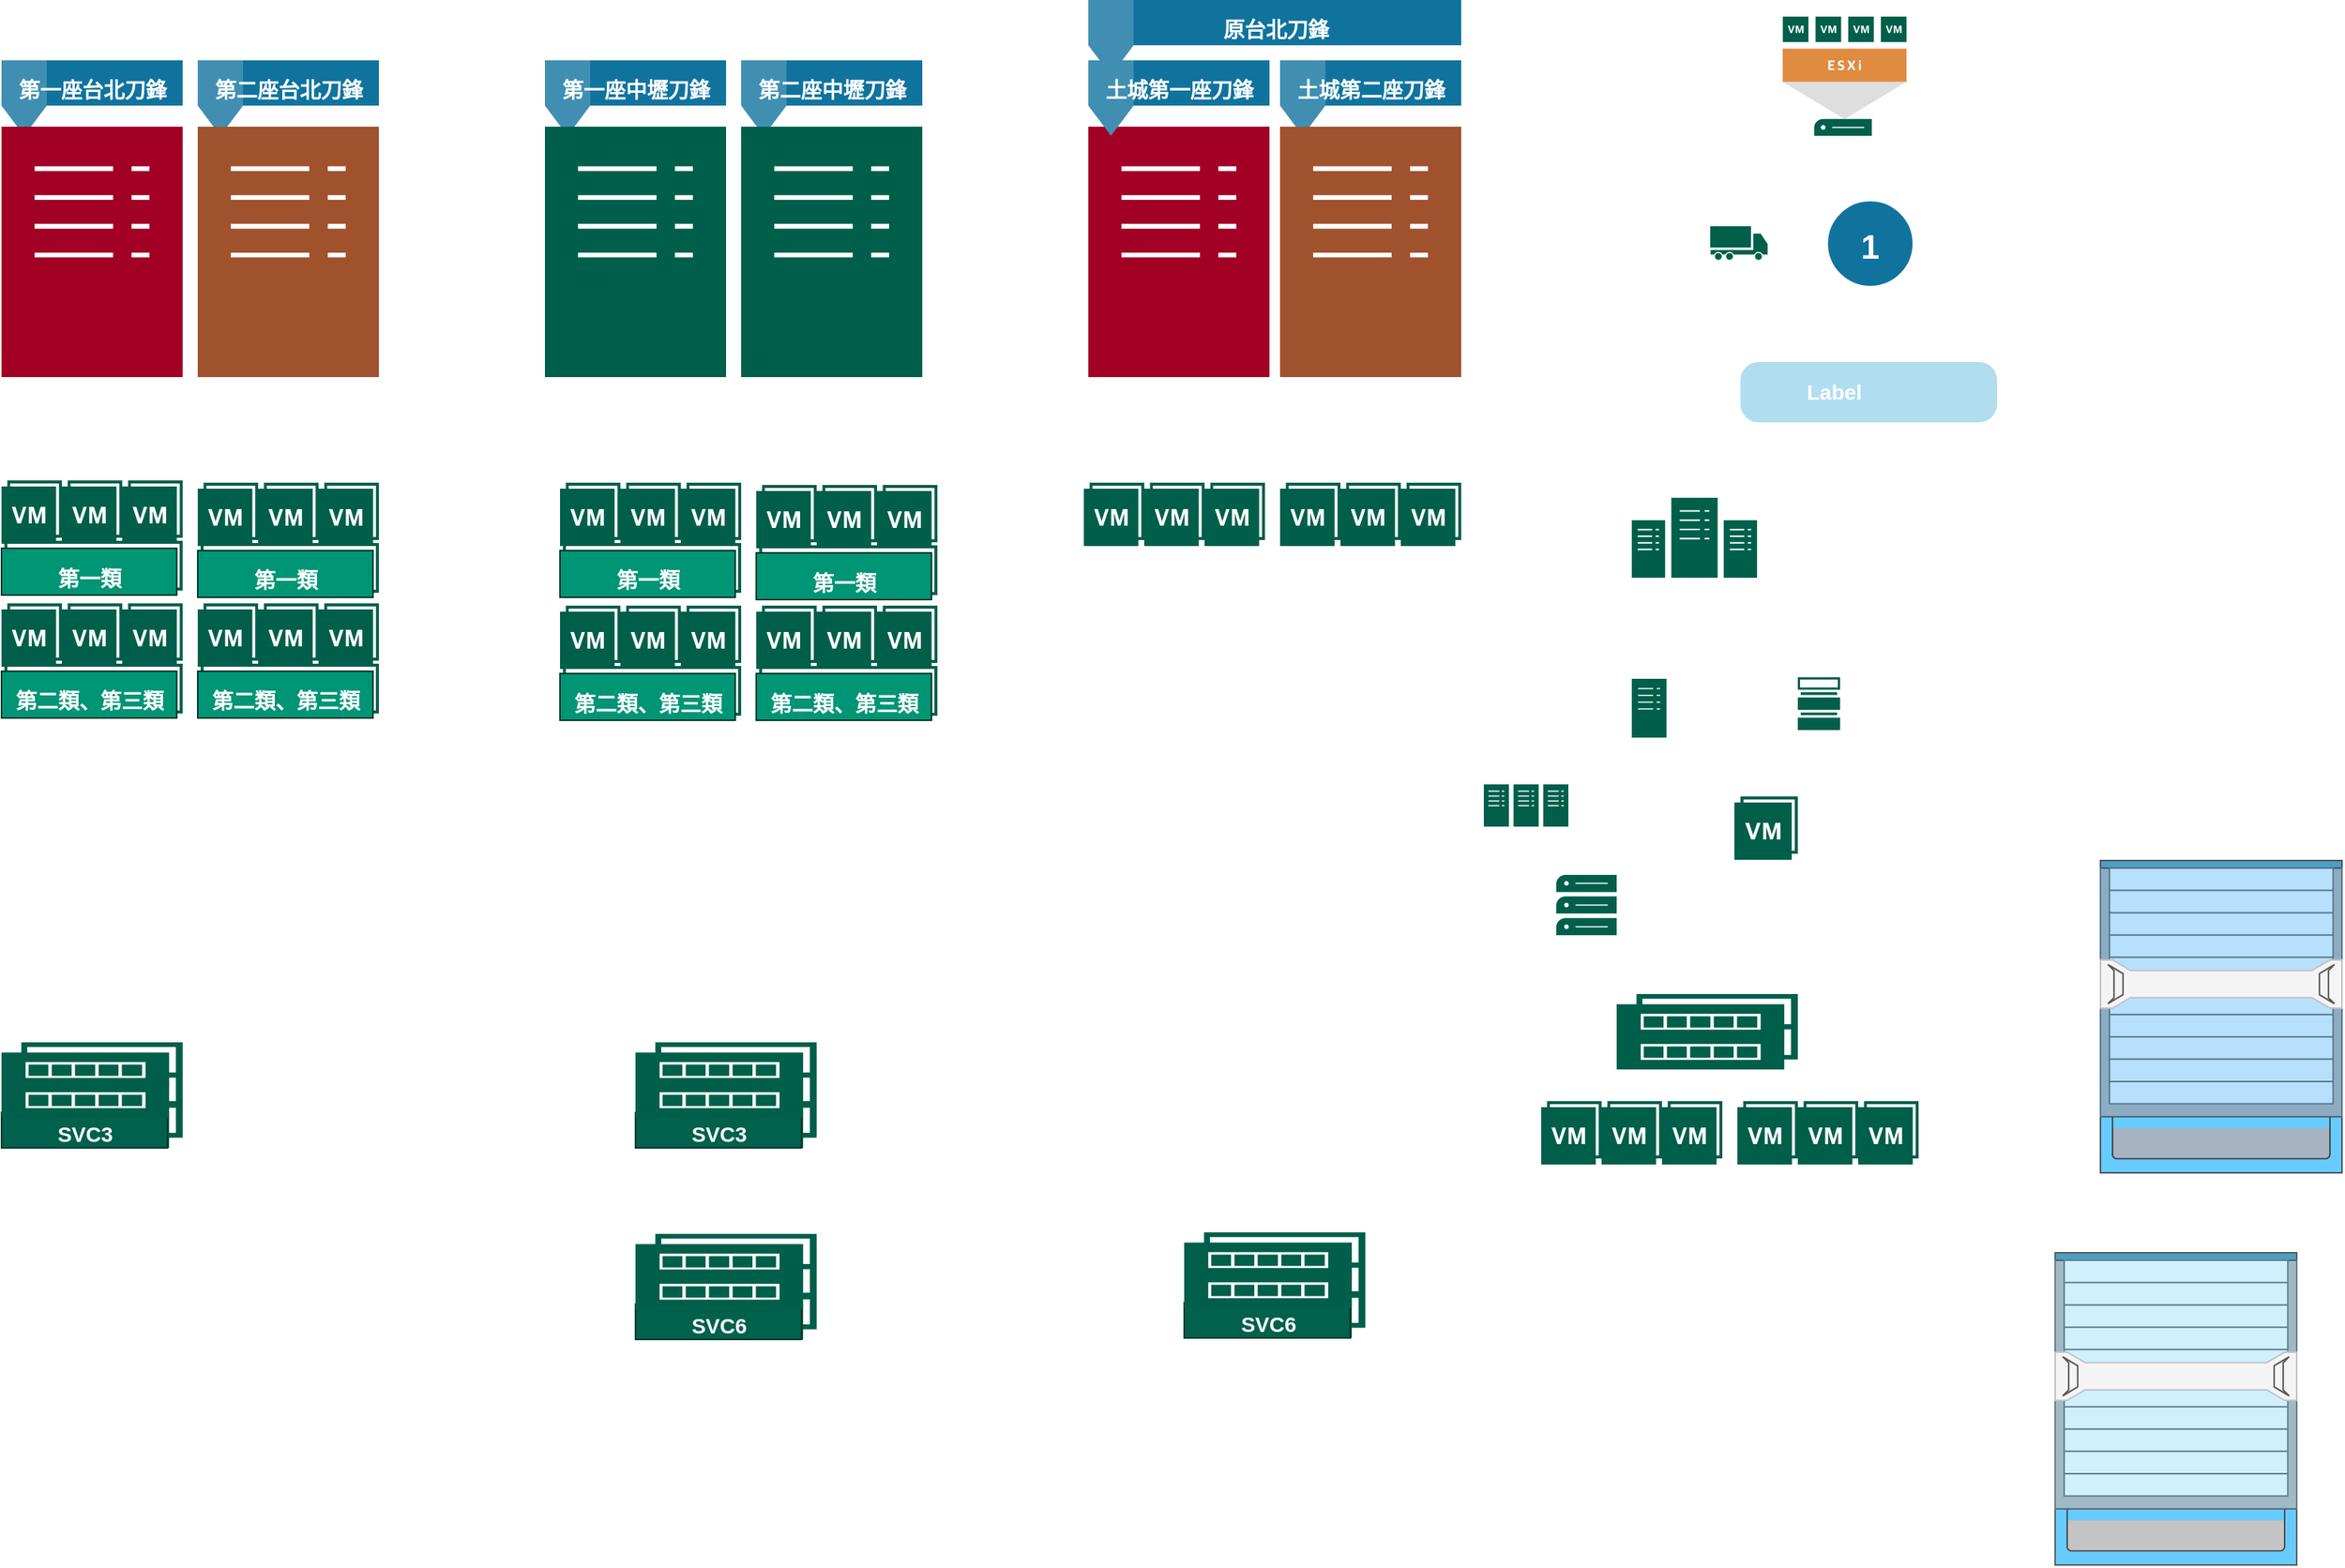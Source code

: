 <mxfile version="20.8.3" type="github">
  <diagram name="Page-1" id="197159a0-c6a4-9194-75a8-e4174976684c">
    <mxGraphModel dx="1434" dy="796" grid="1" gridSize="10" guides="1" tooltips="1" connect="1" arrows="1" fold="1" page="1" pageScale="1.5" pageWidth="1169" pageHeight="826" background="none" math="0" shadow="0">
      <root>
        <mxCell id="0" style=";html=1;" />
        <mxCell id="1" style=";html=1;" parent="0" />
        <mxCell id="K1tRB7-W2vUKsGSA8-Zj-3" value="" style="shape=mxgraph.rack.cisco.cisco_nexus_7000_9-slot_switch_chassis;html=1;labelPosition=right;align=left;spacingLeft=15;dashed=0;shadow=0;fillColor=#ffffff;" parent="1" vertex="1">
          <mxGeometry x="1520" y="850" width="161" height="208" as="geometry" />
        </mxCell>
        <mxCell id="K1tRB7-W2vUKsGSA8-Zj-4" value="" style="shape=mxgraph.rack.cisco.cisco_nexus_7000_9-slot_switch_chassis;html=1;labelPosition=right;align=left;spacingLeft=15;dashed=0;shadow=0;fillColor=#dae8fc;strokeColor=#6c8ebf;" parent="1" vertex="1">
          <mxGeometry x="1550" y="590" width="161" height="208" as="geometry" />
        </mxCell>
        <mxCell id="K1tRB7-W2vUKsGSA8-Zj-12" value="" style="sketch=0;pointerEvents=1;shadow=0;dashed=0;html=1;strokeColor=none;fillColor=#005F4B;labelPosition=center;verticalLabelPosition=bottom;verticalAlign=top;align=center;outlineConnect=0;shape=mxgraph.veeam2.datacenter;" parent="1" vertex="1">
          <mxGeometry x="1240" y="350" width="83" height="53" as="geometry" />
        </mxCell>
        <mxCell id="K1tRB7-W2vUKsGSA8-Zj-13" value="" style="sketch=0;pointerEvents=1;shadow=0;dashed=0;html=1;strokeColor=none;fillColor=#005F4B;labelPosition=center;verticalLabelPosition=bottom;verticalAlign=top;align=center;outlineConnect=0;shape=mxgraph.veeam2.datastore_66_full;" parent="1" vertex="1">
          <mxGeometry x="1350" y="469" width="28.0" height="35" as="geometry" />
        </mxCell>
        <mxCell id="K1tRB7-W2vUKsGSA8-Zj-15" value="第一座台北刀鋒" style="html=1;shape=mxgraph.infographic.flag;dx=30;dy=20;fillColor=#10739E;strokeColor=none;align=center;verticalAlign=top;fontColor=#ffffff;fontSize=14;fontStyle=1;shadow=0;spacingTop=5;" parent="1" vertex="1">
          <mxGeometry x="160" y="60" width="120" height="50" as="geometry" />
        </mxCell>
        <mxCell id="K1tRB7-W2vUKsGSA8-Zj-16" value="Label" style="shape=rect;rounded=1;whiteSpace=wrap;html=1;shadow=0;strokeColor=none;fillColor=#B1DDF0;arcSize=30;fontSize=14;spacingLeft=42;fontStyle=1;fontColor=#FFFFFF;align=left;" parent="1" vertex="1">
          <mxGeometry x="1312" y="260" width="170" height="40" as="geometry" />
        </mxCell>
        <mxCell id="K1tRB7-W2vUKsGSA8-Zj-17" value="1" style="shape=ellipse;perimeter=ellipsePerimeter;fontSize=22;fontStyle=1;shadow=0;strokeColor=#ffffff;fillColor=#10739E;strokeWidth=4;fontColor=#ffffff;align=center;" parent="1" vertex="1">
          <mxGeometry x="1368" y="151.5" width="60" height="60" as="geometry" />
        </mxCell>
        <mxCell id="K1tRB7-W2vUKsGSA8-Zj-18" value="" style="sketch=0;pointerEvents=1;shadow=0;dashed=0;html=1;strokeColor=none;fillColor=#005F4B;labelPosition=center;verticalLabelPosition=bottom;verticalAlign=top;align=center;outlineConnect=0;shape=mxgraph.veeam2.transport;" parent="1" vertex="1">
          <mxGeometry x="1292" y="170" width="38" height="23" as="geometry" />
        </mxCell>
        <mxCell id="yUQ04PIXcJd15L_iZT2i-1" value="" style="sketch=0;pointerEvents=1;shadow=0;dashed=0;html=1;strokeColor=#6F0000;fillColor=#a20025;labelPosition=center;verticalLabelPosition=bottom;verticalAlign=top;align=center;outlineConnect=0;shape=mxgraph.veeam2.server;fontColor=#ffffff;" parent="1" vertex="1">
          <mxGeometry x="160" y="104" width="120" height="166" as="geometry" />
        </mxCell>
        <mxCell id="yUQ04PIXcJd15L_iZT2i-2" value="" style="sketch=0;pointerEvents=1;shadow=0;dashed=0;html=1;strokeColor=none;fillColor=#005F4B;labelPosition=center;verticalLabelPosition=bottom;verticalAlign=top;align=center;outlineConnect=0;shape=mxgraph.veeam2.esxi_host;" parent="1" vertex="1">
          <mxGeometry x="1340" y="31" width="82" height="79" as="geometry" />
        </mxCell>
        <mxCell id="yUQ04PIXcJd15L_iZT2i-6" value="第一座中壢刀鋒" style="html=1;shape=mxgraph.infographic.flag;dx=30;dy=20;fillColor=#10739E;strokeColor=none;align=center;verticalAlign=top;fontColor=#ffffff;fontSize=14;fontStyle=1;shadow=0;spacingTop=5;" parent="1" vertex="1">
          <mxGeometry x="520" y="60" width="120" height="50" as="geometry" />
        </mxCell>
        <mxCell id="yUQ04PIXcJd15L_iZT2i-7" value="" style="sketch=0;pointerEvents=1;shadow=0;dashed=0;html=1;strokeColor=none;fillColor=#005F4B;labelPosition=center;verticalLabelPosition=bottom;verticalAlign=top;align=center;outlineConnect=0;shape=mxgraph.veeam2.server;" parent="1" vertex="1">
          <mxGeometry x="520" y="104" width="120" height="166" as="geometry" />
        </mxCell>
        <mxCell id="yUQ04PIXcJd15L_iZT2i-8" value="第二座台北刀鋒" style="html=1;shape=mxgraph.infographic.flag;dx=30;dy=20;fillColor=#10739E;strokeColor=none;align=center;verticalAlign=top;fontColor=#ffffff;fontSize=14;fontStyle=1;shadow=0;spacingTop=5;" parent="1" vertex="1">
          <mxGeometry x="290" y="60" width="120" height="50" as="geometry" />
        </mxCell>
        <mxCell id="yUQ04PIXcJd15L_iZT2i-9" value="" style="sketch=0;pointerEvents=1;shadow=0;dashed=0;html=1;strokeColor=#6D1F00;fillColor=#a0522d;labelPosition=center;verticalLabelPosition=bottom;verticalAlign=top;align=center;outlineConnect=0;shape=mxgraph.veeam2.server;fontColor=#ffffff;" parent="1" vertex="1">
          <mxGeometry x="290" y="104" width="120" height="166" as="geometry" />
        </mxCell>
        <mxCell id="yUQ04PIXcJd15L_iZT2i-10" value="第二座中壢刀鋒" style="html=1;shape=mxgraph.infographic.flag;dx=30;dy=20;fillColor=#10739E;strokeColor=none;align=center;verticalAlign=top;fontColor=#ffffff;fontSize=14;fontStyle=1;shadow=0;spacingTop=5;" parent="1" vertex="1">
          <mxGeometry x="650" y="60" width="120" height="50" as="geometry" />
        </mxCell>
        <mxCell id="yUQ04PIXcJd15L_iZT2i-11" value="" style="sketch=0;pointerEvents=1;shadow=0;dashed=0;html=1;strokeColor=none;fillColor=#005F4B;labelPosition=center;verticalLabelPosition=bottom;verticalAlign=top;align=center;outlineConnect=0;shape=mxgraph.veeam2.server;" parent="1" vertex="1">
          <mxGeometry x="650" y="104" width="120" height="166" as="geometry" />
        </mxCell>
        <mxCell id="yUQ04PIXcJd15L_iZT2i-13" value="" style="sketch=0;pointerEvents=1;shadow=0;dashed=0;html=1;strokeColor=#6F0000;fillColor=#a20025;labelPosition=center;verticalLabelPosition=bottom;verticalAlign=top;align=center;outlineConnect=0;shape=mxgraph.veeam2.server;fontColor=#ffffff;" parent="1" vertex="1">
          <mxGeometry x="880" y="104" width="120" height="166" as="geometry" />
        </mxCell>
        <mxCell id="yUQ04PIXcJd15L_iZT2i-14" value="土城第二座刀鋒" style="html=1;shape=mxgraph.infographic.flag;dx=30;dy=20;fillColor=#10739E;strokeColor=none;align=center;verticalAlign=top;fontColor=#ffffff;fontSize=14;fontStyle=1;shadow=0;spacingTop=5;" parent="1" vertex="1">
          <mxGeometry x="1007" y="60" width="120" height="50" as="geometry" />
        </mxCell>
        <mxCell id="yUQ04PIXcJd15L_iZT2i-15" value="" style="sketch=0;pointerEvents=1;shadow=0;dashed=0;html=1;strokeColor=#6D1F00;fillColor=#a0522d;labelPosition=center;verticalLabelPosition=bottom;verticalAlign=top;align=center;outlineConnect=0;shape=mxgraph.veeam2.server;fontColor=#ffffff;" parent="1" vertex="1">
          <mxGeometry x="1007" y="104" width="120" height="166" as="geometry" />
        </mxCell>
        <mxCell id="yUQ04PIXcJd15L_iZT2i-23" value="" style="group" parent="1" vertex="1" connectable="0">
          <mxGeometry x="1180" y="750" width="120" height="42" as="geometry" />
        </mxCell>
        <mxCell id="yUQ04PIXcJd15L_iZT2i-24" value="" style="sketch=0;pointerEvents=1;shadow=0;dashed=0;html=1;strokeColor=none;fillColor=#005F4B;labelPosition=center;verticalLabelPosition=bottom;verticalAlign=top;align=center;outlineConnect=0;shape=mxgraph.veeam2.vm_with_a_snapshot;" parent="yUQ04PIXcJd15L_iZT2i-23" vertex="1">
          <mxGeometry x="80" width="40" height="42" as="geometry" />
        </mxCell>
        <mxCell id="yUQ04PIXcJd15L_iZT2i-25" value="" style="sketch=0;pointerEvents=1;shadow=0;dashed=0;html=1;strokeColor=none;fillColor=#005F4B;labelPosition=center;verticalLabelPosition=bottom;verticalAlign=top;align=center;outlineConnect=0;shape=mxgraph.veeam2.vm_with_a_snapshot;" parent="yUQ04PIXcJd15L_iZT2i-23" vertex="1">
          <mxGeometry x="40" width="40" height="42" as="geometry" />
        </mxCell>
        <mxCell id="yUQ04PIXcJd15L_iZT2i-26" value="" style="sketch=0;pointerEvents=1;shadow=0;dashed=0;html=1;strokeColor=none;fillColor=#005F4B;labelPosition=center;verticalLabelPosition=bottom;verticalAlign=top;align=center;outlineConnect=0;shape=mxgraph.veeam2.vm_with_a_snapshot;" parent="yUQ04PIXcJd15L_iZT2i-23" vertex="1">
          <mxGeometry width="40" height="42" as="geometry" />
        </mxCell>
        <mxCell id="yUQ04PIXcJd15L_iZT2i-27" value="" style="group" parent="1" vertex="1" connectable="0">
          <mxGeometry x="1310" y="750" width="120" height="42" as="geometry" />
        </mxCell>
        <mxCell id="yUQ04PIXcJd15L_iZT2i-28" value="" style="sketch=0;pointerEvents=1;shadow=0;dashed=0;html=1;strokeColor=none;fillColor=#005F4B;labelPosition=center;verticalLabelPosition=bottom;verticalAlign=top;align=center;outlineConnect=0;shape=mxgraph.veeam2.vm_with_a_snapshot;" parent="yUQ04PIXcJd15L_iZT2i-27" vertex="1">
          <mxGeometry x="80" width="40" height="42" as="geometry" />
        </mxCell>
        <mxCell id="yUQ04PIXcJd15L_iZT2i-29" value="" style="sketch=0;pointerEvents=1;shadow=0;dashed=0;html=1;strokeColor=none;fillColor=#005F4B;labelPosition=center;verticalLabelPosition=bottom;verticalAlign=top;align=center;outlineConnect=0;shape=mxgraph.veeam2.vm_with_a_snapshot;" parent="yUQ04PIXcJd15L_iZT2i-27" vertex="1">
          <mxGeometry x="40" width="40" height="42" as="geometry" />
        </mxCell>
        <mxCell id="yUQ04PIXcJd15L_iZT2i-30" value="" style="sketch=0;pointerEvents=1;shadow=0;dashed=0;html=1;strokeColor=none;fillColor=#005F4B;labelPosition=center;verticalLabelPosition=bottom;verticalAlign=top;align=center;outlineConnect=0;shape=mxgraph.veeam2.vm_with_a_snapshot;" parent="yUQ04PIXcJd15L_iZT2i-27" vertex="1">
          <mxGeometry width="40" height="42" as="geometry" />
        </mxCell>
        <mxCell id="yUQ04PIXcJd15L_iZT2i-31" value="" style="group" parent="1" vertex="1" connectable="0">
          <mxGeometry x="877" y="340" width="120" height="42" as="geometry" />
        </mxCell>
        <mxCell id="yUQ04PIXcJd15L_iZT2i-32" value="" style="sketch=0;pointerEvents=1;shadow=0;dashed=0;html=1;strokeColor=none;fillColor=#005F4B;labelPosition=center;verticalLabelPosition=bottom;verticalAlign=top;align=center;outlineConnect=0;shape=mxgraph.veeam2.vm_with_a_snapshot;" parent="yUQ04PIXcJd15L_iZT2i-31" vertex="1">
          <mxGeometry x="80" width="40" height="42" as="geometry" />
        </mxCell>
        <mxCell id="yUQ04PIXcJd15L_iZT2i-33" value="" style="sketch=0;pointerEvents=1;shadow=0;dashed=0;html=1;strokeColor=none;fillColor=#005F4B;labelPosition=center;verticalLabelPosition=bottom;verticalAlign=top;align=center;outlineConnect=0;shape=mxgraph.veeam2.vm_with_a_snapshot;" parent="yUQ04PIXcJd15L_iZT2i-31" vertex="1">
          <mxGeometry x="40" width="40" height="42" as="geometry" />
        </mxCell>
        <mxCell id="yUQ04PIXcJd15L_iZT2i-34" value="" style="sketch=0;pointerEvents=1;shadow=0;dashed=0;html=1;strokeColor=none;fillColor=#005F4B;labelPosition=center;verticalLabelPosition=bottom;verticalAlign=top;align=center;outlineConnect=0;shape=mxgraph.veeam2.vm_with_a_snapshot;" parent="yUQ04PIXcJd15L_iZT2i-31" vertex="1">
          <mxGeometry width="40" height="42" as="geometry" />
        </mxCell>
        <mxCell id="yUQ04PIXcJd15L_iZT2i-35" value="" style="group" parent="1" vertex="1" connectable="0">
          <mxGeometry x="1007" y="340" width="120" height="42" as="geometry" />
        </mxCell>
        <mxCell id="yUQ04PIXcJd15L_iZT2i-36" value="" style="sketch=0;pointerEvents=1;shadow=0;dashed=0;html=1;strokeColor=none;fillColor=#005F4B;labelPosition=center;verticalLabelPosition=bottom;verticalAlign=top;align=center;outlineConnect=0;shape=mxgraph.veeam2.vm_with_a_snapshot;" parent="yUQ04PIXcJd15L_iZT2i-35" vertex="1">
          <mxGeometry x="80" width="40" height="42" as="geometry" />
        </mxCell>
        <mxCell id="yUQ04PIXcJd15L_iZT2i-37" value="" style="sketch=0;pointerEvents=1;shadow=0;dashed=0;html=1;strokeColor=none;fillColor=#005F4B;labelPosition=center;verticalLabelPosition=bottom;verticalAlign=top;align=center;outlineConnect=0;shape=mxgraph.veeam2.vm_with_a_snapshot;" parent="yUQ04PIXcJd15L_iZT2i-35" vertex="1">
          <mxGeometry x="40" width="40" height="42" as="geometry" />
        </mxCell>
        <mxCell id="yUQ04PIXcJd15L_iZT2i-38" value="" style="sketch=0;pointerEvents=1;shadow=0;dashed=0;html=1;strokeColor=none;fillColor=#005F4B;labelPosition=center;verticalLabelPosition=bottom;verticalAlign=top;align=center;outlineConnect=0;shape=mxgraph.veeam2.vm_with_a_snapshot;" parent="yUQ04PIXcJd15L_iZT2i-35" vertex="1">
          <mxGeometry width="40" height="42" as="geometry" />
        </mxCell>
        <mxCell id="yUQ04PIXcJd15L_iZT2i-40" value="" style="sketch=0;pointerEvents=1;shadow=0;dashed=0;html=1;strokeColor=none;fillColor=#005F4B;labelPosition=center;verticalLabelPosition=bottom;verticalAlign=top;align=center;outlineConnect=0;shape=mxgraph.veeam2.server_stack;" parent="1" vertex="1">
          <mxGeometry x="1190" y="600" width="40" height="40" as="geometry" />
        </mxCell>
        <mxCell id="yUQ04PIXcJd15L_iZT2i-41" value="" style="sketch=0;pointerEvents=1;shadow=0;dashed=0;html=1;strokeColor=none;fillColor=#005F4B;labelPosition=center;verticalLabelPosition=bottom;verticalAlign=top;align=center;outlineConnect=0;shape=mxgraph.veeam2.server;" parent="1" vertex="1">
          <mxGeometry x="1240" y="470" width="23" height="39" as="geometry" />
        </mxCell>
        <mxCell id="yUQ04PIXcJd15L_iZT2i-42" value="" style="sketch=0;pointerEvents=1;shadow=0;dashed=0;html=1;strokeColor=none;fillColor=#005F4B;labelPosition=center;verticalLabelPosition=bottom;verticalAlign=top;align=center;outlineConnect=0;shape=mxgraph.veeam2.server_cluster;" parent="1" vertex="1">
          <mxGeometry x="1142" y="540" width="56.0" height="28.0" as="geometry" />
        </mxCell>
        <mxCell id="bWpF_yvZzBDOlQR7NDEe-1" value="土城第一座刀鋒" style="html=1;shape=mxgraph.infographic.flag;dx=30;dy=20;fillColor=#10739E;strokeColor=none;align=center;verticalAlign=top;fontColor=#ffffff;fontSize=14;fontStyle=1;shadow=0;spacingTop=5;" parent="1" vertex="1">
          <mxGeometry x="880" y="60" width="120" height="50" as="geometry" />
        </mxCell>
        <mxCell id="bWpF_yvZzBDOlQR7NDEe-2" value="原台北刀鋒" style="html=1;shape=mxgraph.infographic.flag;dx=30;dy=20;fillColor=#10739E;strokeColor=none;align=center;verticalAlign=top;fontColor=#ffffff;fontSize=14;fontStyle=1;shadow=0;spacingTop=5;" parent="1" vertex="1">
          <mxGeometry x="880" y="20" width="247" height="50" as="geometry" />
        </mxCell>
        <mxCell id="bWpF_yvZzBDOlQR7NDEe-8" value="" style="sketch=0;pointerEvents=1;shadow=0;dashed=0;html=1;strokeColor=none;fillColor=#005F4B;labelPosition=center;verticalLabelPosition=bottom;verticalAlign=top;align=center;outlineConnect=0;shape=mxgraph.veeam2.vm_with_a_snapshot;" parent="1" vertex="1">
          <mxGeometry x="1308" y="548" width="42" height="42" as="geometry" />
        </mxCell>
        <mxCell id="bWpF_yvZzBDOlQR7NDEe-17" value="" style="group" parent="1" vertex="1" connectable="0">
          <mxGeometry x="160" y="338.5" width="120" height="76" as="geometry" />
        </mxCell>
        <mxCell id="bWpF_yvZzBDOlQR7NDEe-15" value="" style="group" parent="bWpF_yvZzBDOlQR7NDEe-17" vertex="1" connectable="0">
          <mxGeometry y="41" width="119" height="35" as="geometry" />
        </mxCell>
        <mxCell id="bWpF_yvZzBDOlQR7NDEe-14" value="第一類" style="html=1;shape=mxgraph.infographic.barCallout;dx=105.55;dy=0;fillColor=#FFFFFF;strokeColor=#00614C;align=center;verticalAlign=top;fontColor=#ffffff;fontSize=14;fontStyle=1;shadow=0;spacingTop=5;strokeWidth=2;" parent="bWpF_yvZzBDOlQR7NDEe-15" vertex="1">
          <mxGeometry x="2.902" width="116.098" height="31" as="geometry" />
        </mxCell>
        <mxCell id="yUQ04PIXcJd15L_iZT2i-39" value="第一類" style="html=1;shape=mxgraph.infographic.barCallout;dx=105.55;dy=0;fillColor=#009575;strokeColor=#00362A;align=center;verticalAlign=top;fontColor=#ffffff;fontSize=14;fontStyle=1;shadow=0;spacingTop=5;" parent="bWpF_yvZzBDOlQR7NDEe-15" vertex="1">
          <mxGeometry y="4" width="116.098" height="31" as="geometry" />
        </mxCell>
        <mxCell id="bWpF_yvZzBDOlQR7NDEe-10" value="" style="group" parent="bWpF_yvZzBDOlQR7NDEe-17" vertex="1" connectable="0">
          <mxGeometry width="120" height="42" as="geometry" />
        </mxCell>
        <mxCell id="bWpF_yvZzBDOlQR7NDEe-11" value="" style="sketch=0;pointerEvents=1;shadow=0;dashed=0;html=1;strokeColor=none;fillColor=#005F4B;labelPosition=center;verticalLabelPosition=bottom;verticalAlign=top;align=center;outlineConnect=0;shape=mxgraph.veeam2.vm_with_a_snapshot;" parent="bWpF_yvZzBDOlQR7NDEe-10" vertex="1">
          <mxGeometry x="80" width="40" height="42" as="geometry" />
        </mxCell>
        <mxCell id="bWpF_yvZzBDOlQR7NDEe-12" value="" style="sketch=0;pointerEvents=1;shadow=0;dashed=0;html=1;strokeColor=none;fillColor=#005F4B;labelPosition=center;verticalLabelPosition=bottom;verticalAlign=top;align=center;outlineConnect=0;shape=mxgraph.veeam2.vm_with_a_snapshot;" parent="bWpF_yvZzBDOlQR7NDEe-10" vertex="1">
          <mxGeometry x="40" width="40" height="42" as="geometry" />
        </mxCell>
        <mxCell id="bWpF_yvZzBDOlQR7NDEe-13" value="" style="sketch=0;pointerEvents=1;shadow=0;dashed=0;html=1;strokeColor=none;fillColor=#005F4B;labelPosition=center;verticalLabelPosition=bottom;verticalAlign=top;align=center;outlineConnect=0;shape=mxgraph.veeam2.vm_with_a_snapshot;" parent="bWpF_yvZzBDOlQR7NDEe-10" vertex="1">
          <mxGeometry width="40" height="42" as="geometry" />
        </mxCell>
        <mxCell id="bWpF_yvZzBDOlQR7NDEe-18" value="" style="group" parent="1" vertex="1" connectable="0">
          <mxGeometry x="160" y="420" width="120" height="76" as="geometry" />
        </mxCell>
        <mxCell id="bWpF_yvZzBDOlQR7NDEe-19" value="" style="group" parent="bWpF_yvZzBDOlQR7NDEe-18" vertex="1" connectable="0">
          <mxGeometry y="41" width="119" height="35" as="geometry" />
        </mxCell>
        <mxCell id="bWpF_yvZzBDOlQR7NDEe-20" value="第一類" style="html=1;shape=mxgraph.infographic.barCallout;dx=105.55;dy=0;fillColor=#FFFFFF;strokeColor=#00614C;align=center;verticalAlign=top;fontColor=#ffffff;fontSize=14;fontStyle=1;shadow=0;spacingTop=5;strokeWidth=2;" parent="bWpF_yvZzBDOlQR7NDEe-19" vertex="1">
          <mxGeometry x="2.902" width="116.098" height="31" as="geometry" />
        </mxCell>
        <mxCell id="bWpF_yvZzBDOlQR7NDEe-21" value="第二類、第三類" style="html=1;shape=mxgraph.infographic.barCallout;dx=105.55;dy=0;fillColor=#009575;strokeColor=#00362A;align=center;verticalAlign=top;fontColor=#ffffff;fontSize=14;fontStyle=1;shadow=0;spacingTop=5;" parent="bWpF_yvZzBDOlQR7NDEe-19" vertex="1">
          <mxGeometry y="4" width="116.098" height="31" as="geometry" />
        </mxCell>
        <mxCell id="bWpF_yvZzBDOlQR7NDEe-22" value="" style="group" parent="bWpF_yvZzBDOlQR7NDEe-18" vertex="1" connectable="0">
          <mxGeometry width="120" height="42" as="geometry" />
        </mxCell>
        <mxCell id="bWpF_yvZzBDOlQR7NDEe-23" value="" style="sketch=0;pointerEvents=1;shadow=0;dashed=0;html=1;strokeColor=none;fillColor=#005F4B;labelPosition=center;verticalLabelPosition=bottom;verticalAlign=top;align=center;outlineConnect=0;shape=mxgraph.veeam2.vm_with_a_snapshot;" parent="bWpF_yvZzBDOlQR7NDEe-22" vertex="1">
          <mxGeometry x="80" width="40" height="42" as="geometry" />
        </mxCell>
        <mxCell id="bWpF_yvZzBDOlQR7NDEe-24" value="" style="sketch=0;pointerEvents=1;shadow=0;dashed=0;html=1;strokeColor=none;fillColor=#005F4B;labelPosition=center;verticalLabelPosition=bottom;verticalAlign=top;align=center;outlineConnect=0;shape=mxgraph.veeam2.vm_with_a_snapshot;" parent="bWpF_yvZzBDOlQR7NDEe-22" vertex="1">
          <mxGeometry x="40" width="40" height="42" as="geometry" />
        </mxCell>
        <mxCell id="bWpF_yvZzBDOlQR7NDEe-25" value="" style="sketch=0;pointerEvents=1;shadow=0;dashed=0;html=1;strokeColor=none;fillColor=#005F4B;labelPosition=center;verticalLabelPosition=bottom;verticalAlign=top;align=center;outlineConnect=0;shape=mxgraph.veeam2.vm_with_a_snapshot;" parent="bWpF_yvZzBDOlQR7NDEe-22" vertex="1">
          <mxGeometry width="40" height="42" as="geometry" />
        </mxCell>
        <mxCell id="bWpF_yvZzBDOlQR7NDEe-26" value="" style="group" parent="1" vertex="1" connectable="0">
          <mxGeometry x="290" y="340" width="120" height="76" as="geometry" />
        </mxCell>
        <mxCell id="bWpF_yvZzBDOlQR7NDEe-27" value="" style="group" parent="bWpF_yvZzBDOlQR7NDEe-26" vertex="1" connectable="0">
          <mxGeometry y="41" width="119" height="35" as="geometry" />
        </mxCell>
        <mxCell id="bWpF_yvZzBDOlQR7NDEe-28" value="第一類" style="html=1;shape=mxgraph.infographic.barCallout;dx=105.55;dy=0;fillColor=#FFFFFF;strokeColor=#00614C;align=center;verticalAlign=top;fontColor=#ffffff;fontSize=14;fontStyle=1;shadow=0;spacingTop=5;strokeWidth=2;" parent="bWpF_yvZzBDOlQR7NDEe-27" vertex="1">
          <mxGeometry x="2.902" width="116.098" height="31" as="geometry" />
        </mxCell>
        <mxCell id="bWpF_yvZzBDOlQR7NDEe-29" value="第一類" style="html=1;shape=mxgraph.infographic.barCallout;dx=105.55;dy=0;fillColor=#009575;strokeColor=#00362A;align=center;verticalAlign=top;fontColor=#ffffff;fontSize=14;fontStyle=1;shadow=0;spacingTop=5;" parent="bWpF_yvZzBDOlQR7NDEe-27" vertex="1">
          <mxGeometry y="4" width="116.098" height="31" as="geometry" />
        </mxCell>
        <mxCell id="bWpF_yvZzBDOlQR7NDEe-30" value="" style="group" parent="bWpF_yvZzBDOlQR7NDEe-26" vertex="1" connectable="0">
          <mxGeometry width="120" height="42" as="geometry" />
        </mxCell>
        <mxCell id="bWpF_yvZzBDOlQR7NDEe-31" value="" style="sketch=0;pointerEvents=1;shadow=0;dashed=0;html=1;strokeColor=none;fillColor=#005F4B;labelPosition=center;verticalLabelPosition=bottom;verticalAlign=top;align=center;outlineConnect=0;shape=mxgraph.veeam2.vm_with_a_snapshot;" parent="bWpF_yvZzBDOlQR7NDEe-30" vertex="1">
          <mxGeometry x="80" width="40" height="42" as="geometry" />
        </mxCell>
        <mxCell id="bWpF_yvZzBDOlQR7NDEe-32" value="" style="sketch=0;pointerEvents=1;shadow=0;dashed=0;html=1;strokeColor=none;fillColor=#005F4B;labelPosition=center;verticalLabelPosition=bottom;verticalAlign=top;align=center;outlineConnect=0;shape=mxgraph.veeam2.vm_with_a_snapshot;" parent="bWpF_yvZzBDOlQR7NDEe-30" vertex="1">
          <mxGeometry x="40" width="40" height="42" as="geometry" />
        </mxCell>
        <mxCell id="bWpF_yvZzBDOlQR7NDEe-33" value="" style="sketch=0;pointerEvents=1;shadow=0;dashed=0;html=1;strokeColor=none;fillColor=#005F4B;labelPosition=center;verticalLabelPosition=bottom;verticalAlign=top;align=center;outlineConnect=0;shape=mxgraph.veeam2.vm_with_a_snapshot;" parent="bWpF_yvZzBDOlQR7NDEe-30" vertex="1">
          <mxGeometry width="40" height="42" as="geometry" />
        </mxCell>
        <mxCell id="bWpF_yvZzBDOlQR7NDEe-42" value="" style="group" parent="1" vertex="1" connectable="0">
          <mxGeometry x="290" y="420" width="120" height="76" as="geometry" />
        </mxCell>
        <mxCell id="bWpF_yvZzBDOlQR7NDEe-43" value="" style="group" parent="bWpF_yvZzBDOlQR7NDEe-42" vertex="1" connectable="0">
          <mxGeometry y="41" width="119" height="35" as="geometry" />
        </mxCell>
        <mxCell id="bWpF_yvZzBDOlQR7NDEe-44" value="第一類" style="html=1;shape=mxgraph.infographic.barCallout;dx=105.55;dy=0;fillColor=#FFFFFF;strokeColor=#00614C;align=center;verticalAlign=top;fontColor=#ffffff;fontSize=14;fontStyle=1;shadow=0;spacingTop=5;strokeWidth=2;" parent="bWpF_yvZzBDOlQR7NDEe-43" vertex="1">
          <mxGeometry x="2.902" width="116.098" height="31" as="geometry" />
        </mxCell>
        <mxCell id="bWpF_yvZzBDOlQR7NDEe-45" value="第二類、第三類" style="html=1;shape=mxgraph.infographic.barCallout;dx=105.55;dy=0;fillColor=#009575;strokeColor=#00362A;align=center;verticalAlign=top;fontColor=#ffffff;fontSize=14;fontStyle=1;shadow=0;spacingTop=5;" parent="bWpF_yvZzBDOlQR7NDEe-43" vertex="1">
          <mxGeometry y="4" width="116.098" height="31" as="geometry" />
        </mxCell>
        <mxCell id="bWpF_yvZzBDOlQR7NDEe-46" value="" style="group" parent="bWpF_yvZzBDOlQR7NDEe-42" vertex="1" connectable="0">
          <mxGeometry width="120" height="42" as="geometry" />
        </mxCell>
        <mxCell id="bWpF_yvZzBDOlQR7NDEe-47" value="" style="sketch=0;pointerEvents=1;shadow=0;dashed=0;html=1;strokeColor=none;fillColor=#005F4B;labelPosition=center;verticalLabelPosition=bottom;verticalAlign=top;align=center;outlineConnect=0;shape=mxgraph.veeam2.vm_with_a_snapshot;" parent="bWpF_yvZzBDOlQR7NDEe-46" vertex="1">
          <mxGeometry x="80" width="40" height="42" as="geometry" />
        </mxCell>
        <mxCell id="bWpF_yvZzBDOlQR7NDEe-48" value="" style="sketch=0;pointerEvents=1;shadow=0;dashed=0;html=1;strokeColor=none;fillColor=#005F4B;labelPosition=center;verticalLabelPosition=bottom;verticalAlign=top;align=center;outlineConnect=0;shape=mxgraph.veeam2.vm_with_a_snapshot;" parent="bWpF_yvZzBDOlQR7NDEe-46" vertex="1">
          <mxGeometry x="40" width="40" height="42" as="geometry" />
        </mxCell>
        <mxCell id="bWpF_yvZzBDOlQR7NDEe-49" value="" style="sketch=0;pointerEvents=1;shadow=0;dashed=0;html=1;strokeColor=none;fillColor=#005F4B;labelPosition=center;verticalLabelPosition=bottom;verticalAlign=top;align=center;outlineConnect=0;shape=mxgraph.veeam2.vm_with_a_snapshot;" parent="bWpF_yvZzBDOlQR7NDEe-46" vertex="1">
          <mxGeometry width="40" height="42" as="geometry" />
        </mxCell>
        <mxCell id="bWpF_yvZzBDOlQR7NDEe-58" value="" style="group;fillColor=none;fillStyle=auto;strokeColor=none;" parent="1" vertex="1" connectable="0">
          <mxGeometry x="160" y="711" width="120" height="87" as="geometry" />
        </mxCell>
        <mxCell id="bWpF_yvZzBDOlQR7NDEe-90" value="" style="group" parent="bWpF_yvZzBDOlQR7NDEe-58" vertex="1" connectable="0">
          <mxGeometry width="120" height="70" as="geometry" />
        </mxCell>
        <mxCell id="bWpF_yvZzBDOlQR7NDEe-89" value="" style="group" parent="bWpF_yvZzBDOlQR7NDEe-90" vertex="1" connectable="0">
          <mxGeometry y="39" width="120" height="31" as="geometry" />
        </mxCell>
        <mxCell id="bWpF_yvZzBDOlQR7NDEe-87" value="" style="sketch=0;pointerEvents=1;shadow=0;dashed=0;html=1;strokeColor=none;fillColor=#005F4B;labelPosition=center;verticalLabelPosition=bottom;verticalAlign=top;align=center;outlineConnect=0;shape=mxgraph.veeam2.data_volume_with_snapshot;strokeWidth=2;" parent="bWpF_yvZzBDOlQR7NDEe-89" vertex="1">
          <mxGeometry width="120" height="31" as="geometry" />
        </mxCell>
        <mxCell id="bWpF_yvZzBDOlQR7NDEe-80" value="SVC3&lt;br&gt;" style="html=1;shape=mxgraph.infographic.barCallout;dx=105.55;dy=0;fillColor=#00614C;strokeColor=#00362A;align=center;verticalAlign=middle;fontColor=#ffffff;fontSize=14;fontStyle=1;shadow=0;spacingTop=5;" parent="bWpF_yvZzBDOlQR7NDEe-89" vertex="1">
          <mxGeometry y="7.561" width="110" height="23.439" as="geometry" />
        </mxCell>
        <mxCell id="bWpF_yvZzBDOlQR7NDEe-57" value="" style="sketch=0;pointerEvents=1;shadow=0;dashed=0;html=1;strokeColor=none;fillColor=#005F4B;labelPosition=center;verticalLabelPosition=bottom;verticalAlign=top;align=center;outlineConnect=0;shape=mxgraph.veeam2.data_volume_with_snapshot;strokeWidth=2;" parent="bWpF_yvZzBDOlQR7NDEe-90" vertex="1">
          <mxGeometry y="20" width="120" height="30" as="geometry" />
        </mxCell>
        <mxCell id="bWpF_yvZzBDOlQR7NDEe-54" value="&lt;span style=&quot;color: rgba(0, 0, 0, 0); font-family: monospace; font-size: 0px; text-align: start;&quot;&gt;%3CmxGraphModel%3E%3Croot%3E%3CmxCell%20id%3D%220%22%2F%3E%3CmxCell%20id%3D%221%22%20parent%3D%220%22%2F%3E%3CmxCell%20id%3D%222%22%20value%3D%22%22%20style%3D%22group%22%20vertex%3D%221%22%20connectable%3D%220%22%20parent%3D%221%22%3E%3CmxGeometry%20x%3D%22220%22%20y%3D%22560%22%20width%3D%22120%22%20height%3D%2250%22%20as%3D%22geometry%22%2F%3E%3C%2FmxCell%3E%3CmxCell%20id%3D%223%22%20value%3D%22%22%20style%3D%22sketch%3D0%3BpointerEvents%3D1%3Bshadow%3D0%3Bdashed%3D0%3Bhtml%3D1%3BstrokeColor%3Dnone%3BfillColor%3D%23005F4B%3BlabelPosition%3Dcenter%3BverticalLabelPosition%3Dbottom%3BverticalAlign%3Dtop%3Balign%3Dcenter%3BoutlineConnect%3D0%3Bshape%3Dmxgraph.veeam2.data_volume_with_snapshot%3BstrokeWidth%3D2%3B%22%20vertex%3D%221%22%20parent%3D%222%22%3E%3CmxGeometry%20y%3D%2220%22%20width%3D%22120%22%20height%3D%2230%22%20as%3D%22geometry%22%2F%3E%3C%2FmxCell%3E%3CmxCell%20id%3D%224%22%20value%3D%22%22%20style%3D%22sketch%3D0%3BpointerEvents%3D1%3Bshadow%3D0%3Bdashed%3D0%3Bhtml%3D1%3BstrokeColor%3Dnone%3BfillColor%3D%23005F4B%3BlabelPosition%3Dcenter%3BverticalLabelPosition%3Dbottom%3BverticalAlign%3Dtop%3Balign%3Dcenter%3BoutlineConnect%3D0%3Bshape%3Dmxgraph.veeam2.data_volume_with_snapshot%3BstrokeWidth%3D2%3B%22%20vertex%3D%221%22%20parent%3D%222%22%3E%3CmxGeometry%20width%3D%22120%22%20height%3D%2230%22%20as%3D%22geometry%22%2F%3E%3C%2FmxCell%3E%3C%2Froot%3E%3C%2FmxGraphModel%3E&lt;/span&gt;" style="sketch=0;pointerEvents=1;shadow=0;dashed=0;html=1;strokeColor=none;fillColor=#005F4B;labelPosition=center;verticalLabelPosition=bottom;verticalAlign=top;align=center;outlineConnect=0;shape=mxgraph.veeam2.data_volume_with_snapshot;strokeWidth=2;" parent="bWpF_yvZzBDOlQR7NDEe-90" vertex="1">
          <mxGeometry width="120" height="30" as="geometry" />
        </mxCell>
        <mxCell id="bWpF_yvZzBDOlQR7NDEe-65" value="" style="group" parent="1" vertex="1" connectable="0">
          <mxGeometry x="1230" y="679" width="120" height="50" as="geometry" />
        </mxCell>
        <mxCell id="bWpF_yvZzBDOlQR7NDEe-66" value="" style="sketch=0;pointerEvents=1;shadow=0;dashed=0;html=1;strokeColor=none;fillColor=#005F4B;labelPosition=center;verticalLabelPosition=bottom;verticalAlign=top;align=center;outlineConnect=0;shape=mxgraph.veeam2.data_volume_with_snapshot;strokeWidth=2;" parent="bWpF_yvZzBDOlQR7NDEe-65" vertex="1">
          <mxGeometry y="20" width="120" height="30" as="geometry" />
        </mxCell>
        <mxCell id="bWpF_yvZzBDOlQR7NDEe-67" value="" style="sketch=0;pointerEvents=1;shadow=0;dashed=0;html=1;strokeColor=none;fillColor=#005F4B;labelPosition=center;verticalLabelPosition=bottom;verticalAlign=top;align=center;outlineConnect=0;shape=mxgraph.veeam2.data_volume_with_snapshot;strokeWidth=2;" parent="bWpF_yvZzBDOlQR7NDEe-65" vertex="1">
          <mxGeometry width="120" height="30" as="geometry" />
        </mxCell>
        <mxCell id="bWpF_yvZzBDOlQR7NDEe-91" value="" style="group;fillColor=none;fillStyle=auto;strokeColor=none;" parent="1" vertex="1" connectable="0">
          <mxGeometry x="580" y="711" width="120" height="87" as="geometry" />
        </mxCell>
        <mxCell id="bWpF_yvZzBDOlQR7NDEe-92" value="" style="group" parent="bWpF_yvZzBDOlQR7NDEe-91" vertex="1" connectable="0">
          <mxGeometry width="120" height="70" as="geometry" />
        </mxCell>
        <mxCell id="bWpF_yvZzBDOlQR7NDEe-93" value="" style="group" parent="bWpF_yvZzBDOlQR7NDEe-92" vertex="1" connectable="0">
          <mxGeometry y="39" width="120" height="31" as="geometry" />
        </mxCell>
        <mxCell id="bWpF_yvZzBDOlQR7NDEe-94" value="" style="sketch=0;pointerEvents=1;shadow=0;dashed=0;html=1;strokeColor=none;fillColor=#005F4B;labelPosition=center;verticalLabelPosition=bottom;verticalAlign=top;align=center;outlineConnect=0;shape=mxgraph.veeam2.data_volume_with_snapshot;strokeWidth=2;" parent="bWpF_yvZzBDOlQR7NDEe-93" vertex="1">
          <mxGeometry width="120" height="31" as="geometry" />
        </mxCell>
        <mxCell id="bWpF_yvZzBDOlQR7NDEe-95" value="SVC3&lt;br&gt;" style="html=1;shape=mxgraph.infographic.barCallout;dx=105.55;dy=0;fillColor=#00614C;strokeColor=#00362A;align=center;verticalAlign=middle;fontColor=#ffffff;fontSize=14;fontStyle=1;shadow=0;spacingTop=5;" parent="bWpF_yvZzBDOlQR7NDEe-93" vertex="1">
          <mxGeometry y="7.561" width="110" height="23.439" as="geometry" />
        </mxCell>
        <mxCell id="bWpF_yvZzBDOlQR7NDEe-96" value="" style="sketch=0;pointerEvents=1;shadow=0;dashed=0;html=1;strokeColor=none;fillColor=#005F4B;labelPosition=center;verticalLabelPosition=bottom;verticalAlign=top;align=center;outlineConnect=0;shape=mxgraph.veeam2.data_volume_with_snapshot;strokeWidth=2;" parent="bWpF_yvZzBDOlQR7NDEe-92" vertex="1">
          <mxGeometry y="20" width="120" height="30" as="geometry" />
        </mxCell>
        <mxCell id="bWpF_yvZzBDOlQR7NDEe-97" value="&lt;span style=&quot;color: rgba(0, 0, 0, 0); font-family: monospace; font-size: 0px; text-align: start;&quot;&gt;%3CmxGraphModel%3E%3Croot%3E%3CmxCell%20id%3D%220%22%2F%3E%3CmxCell%20id%3D%221%22%20parent%3D%220%22%2F%3E%3CmxCell%20id%3D%222%22%20value%3D%22%22%20style%3D%22group%22%20vertex%3D%221%22%20connectable%3D%220%22%20parent%3D%221%22%3E%3CmxGeometry%20x%3D%22220%22%20y%3D%22560%22%20width%3D%22120%22%20height%3D%2250%22%20as%3D%22geometry%22%2F%3E%3C%2FmxCell%3E%3CmxCell%20id%3D%223%22%20value%3D%22%22%20style%3D%22sketch%3D0%3BpointerEvents%3D1%3Bshadow%3D0%3Bdashed%3D0%3Bhtml%3D1%3BstrokeColor%3Dnone%3BfillColor%3D%23005F4B%3BlabelPosition%3Dcenter%3BverticalLabelPosition%3Dbottom%3BverticalAlign%3Dtop%3Balign%3Dcenter%3BoutlineConnect%3D0%3Bshape%3Dmxgraph.veeam2.data_volume_with_snapshot%3BstrokeWidth%3D2%3B%22%20vertex%3D%221%22%20parent%3D%222%22%3E%3CmxGeometry%20y%3D%2220%22%20width%3D%22120%22%20height%3D%2230%22%20as%3D%22geometry%22%2F%3E%3C%2FmxCell%3E%3CmxCell%20id%3D%224%22%20value%3D%22%22%20style%3D%22sketch%3D0%3BpointerEvents%3D1%3Bshadow%3D0%3Bdashed%3D0%3Bhtml%3D1%3BstrokeColor%3Dnone%3BfillColor%3D%23005F4B%3BlabelPosition%3Dcenter%3BverticalLabelPosition%3Dbottom%3BverticalAlign%3Dtop%3Balign%3Dcenter%3BoutlineConnect%3D0%3Bshape%3Dmxgraph.veeam2.data_volume_with_snapshot%3BstrokeWidth%3D2%3B%22%20vertex%3D%221%22%20parent%3D%222%22%3E%3CmxGeometry%20width%3D%22120%22%20height%3D%2230%22%20as%3D%22geometry%22%2F%3E%3C%2FmxCell%3E%3C%2Froot%3E%3C%2FmxGraphModel%3E&lt;/span&gt;" style="sketch=0;pointerEvents=1;shadow=0;dashed=0;html=1;strokeColor=none;fillColor=#005F4B;labelPosition=center;verticalLabelPosition=bottom;verticalAlign=top;align=center;outlineConnect=0;shape=mxgraph.veeam2.data_volume_with_snapshot;strokeWidth=2;" parent="bWpF_yvZzBDOlQR7NDEe-92" vertex="1">
          <mxGeometry width="120" height="30" as="geometry" />
        </mxCell>
        <mxCell id="bWpF_yvZzBDOlQR7NDEe-98" value="" style="group;fillColor=none;fillStyle=auto;strokeColor=none;" parent="1" vertex="1" connectable="0">
          <mxGeometry x="580" y="838" width="120" height="87" as="geometry" />
        </mxCell>
        <mxCell id="bWpF_yvZzBDOlQR7NDEe-99" value="" style="group" parent="bWpF_yvZzBDOlQR7NDEe-98" vertex="1" connectable="0">
          <mxGeometry width="120" height="70" as="geometry" />
        </mxCell>
        <mxCell id="bWpF_yvZzBDOlQR7NDEe-100" value="" style="group" parent="bWpF_yvZzBDOlQR7NDEe-99" vertex="1" connectable="0">
          <mxGeometry y="39" width="120" height="31" as="geometry" />
        </mxCell>
        <mxCell id="bWpF_yvZzBDOlQR7NDEe-101" value="" style="sketch=0;pointerEvents=1;shadow=0;dashed=0;html=1;strokeColor=none;fillColor=#005F4B;labelPosition=center;verticalLabelPosition=bottom;verticalAlign=top;align=center;outlineConnect=0;shape=mxgraph.veeam2.data_volume_with_snapshot;strokeWidth=2;" parent="bWpF_yvZzBDOlQR7NDEe-100" vertex="1">
          <mxGeometry width="120" height="31" as="geometry" />
        </mxCell>
        <mxCell id="bWpF_yvZzBDOlQR7NDEe-102" value="SVC6" style="html=1;shape=mxgraph.infographic.barCallout;dx=105.55;dy=0;fillColor=#00614C;strokeColor=#00362A;align=center;verticalAlign=middle;fontColor=#ffffff;fontSize=14;fontStyle=1;shadow=0;spacingTop=5;" parent="bWpF_yvZzBDOlQR7NDEe-100" vertex="1">
          <mxGeometry y="7.561" width="110" height="23.439" as="geometry" />
        </mxCell>
        <mxCell id="bWpF_yvZzBDOlQR7NDEe-103" value="" style="sketch=0;pointerEvents=1;shadow=0;dashed=0;html=1;strokeColor=none;fillColor=#005F4B;labelPosition=center;verticalLabelPosition=bottom;verticalAlign=top;align=center;outlineConnect=0;shape=mxgraph.veeam2.data_volume_with_snapshot;strokeWidth=2;" parent="bWpF_yvZzBDOlQR7NDEe-99" vertex="1">
          <mxGeometry y="20" width="120" height="30" as="geometry" />
        </mxCell>
        <mxCell id="bWpF_yvZzBDOlQR7NDEe-104" value="&lt;span style=&quot;color: rgba(0, 0, 0, 0); font-family: monospace; font-size: 0px; text-align: start;&quot;&gt;%3CmxGraphModel%3E%3Croot%3E%3CmxCell%20id%3D%220%22%2F%3E%3CmxCell%20id%3D%221%22%20parent%3D%220%22%2F%3E%3CmxCell%20id%3D%222%22%20value%3D%22%22%20style%3D%22group%22%20vertex%3D%221%22%20connectable%3D%220%22%20parent%3D%221%22%3E%3CmxGeometry%20x%3D%22220%22%20y%3D%22560%22%20width%3D%22120%22%20height%3D%2250%22%20as%3D%22geometry%22%2F%3E%3C%2FmxCell%3E%3CmxCell%20id%3D%223%22%20value%3D%22%22%20style%3D%22sketch%3D0%3BpointerEvents%3D1%3Bshadow%3D0%3Bdashed%3D0%3Bhtml%3D1%3BstrokeColor%3Dnone%3BfillColor%3D%23005F4B%3BlabelPosition%3Dcenter%3BverticalLabelPosition%3Dbottom%3BverticalAlign%3Dtop%3Balign%3Dcenter%3BoutlineConnect%3D0%3Bshape%3Dmxgraph.veeam2.data_volume_with_snapshot%3BstrokeWidth%3D2%3B%22%20vertex%3D%221%22%20parent%3D%222%22%3E%3CmxGeometry%20y%3D%2220%22%20width%3D%22120%22%20height%3D%2230%22%20as%3D%22geometry%22%2F%3E%3C%2FmxCell%3E%3CmxCell%20id%3D%224%22%20value%3D%22%22%20style%3D%22sketch%3D0%3BpointerEvents%3D1%3Bshadow%3D0%3Bdashed%3D0%3Bhtml%3D1%3BstrokeColor%3Dnone%3BfillColor%3D%23005F4B%3BlabelPosition%3Dcenter%3BverticalLabelPosition%3Dbottom%3BverticalAlign%3Dtop%3Balign%3Dcenter%3BoutlineConnect%3D0%3Bshape%3Dmxgraph.veeam2.data_volume_with_snapshot%3BstrokeWidth%3D2%3B%22%20vertex%3D%221%22%20parent%3D%222%22%3E%3CmxGeometry%20width%3D%22120%22%20height%3D%2230%22%20as%3D%22geometry%22%2F%3E%3C%2FmxCell%3E%3C%2Froot%3E%3C%2FmxGraphModel%3E&lt;/span&gt;" style="sketch=0;pointerEvents=1;shadow=0;dashed=0;html=1;strokeColor=none;fillColor=#005F4B;labelPosition=center;verticalLabelPosition=bottom;verticalAlign=top;align=center;outlineConnect=0;shape=mxgraph.veeam2.data_volume_with_snapshot;strokeWidth=2;" parent="bWpF_yvZzBDOlQR7NDEe-99" vertex="1">
          <mxGeometry width="120" height="30" as="geometry" />
        </mxCell>
        <mxCell id="bWpF_yvZzBDOlQR7NDEe-112" value="" style="group;fillColor=none;fillStyle=auto;strokeColor=none;" parent="1" vertex="1" connectable="0">
          <mxGeometry x="943.5" y="837" width="120" height="87" as="geometry" />
        </mxCell>
        <mxCell id="bWpF_yvZzBDOlQR7NDEe-113" value="" style="group" parent="bWpF_yvZzBDOlQR7NDEe-112" vertex="1" connectable="0">
          <mxGeometry width="120" height="70" as="geometry" />
        </mxCell>
        <mxCell id="bWpF_yvZzBDOlQR7NDEe-114" value="" style="group" parent="bWpF_yvZzBDOlQR7NDEe-113" vertex="1" connectable="0">
          <mxGeometry y="39" width="120" height="31" as="geometry" />
        </mxCell>
        <mxCell id="bWpF_yvZzBDOlQR7NDEe-115" value="" style="sketch=0;pointerEvents=1;shadow=0;dashed=0;html=1;strokeColor=none;fillColor=#005F4B;labelPosition=center;verticalLabelPosition=bottom;verticalAlign=top;align=center;outlineConnect=0;shape=mxgraph.veeam2.data_volume_with_snapshot;strokeWidth=2;" parent="bWpF_yvZzBDOlQR7NDEe-114" vertex="1">
          <mxGeometry width="120" height="31" as="geometry" />
        </mxCell>
        <mxCell id="bWpF_yvZzBDOlQR7NDEe-116" value="SVC6" style="html=1;shape=mxgraph.infographic.barCallout;dx=105.55;dy=0;fillColor=#00614C;strokeColor=#00362A;align=center;verticalAlign=middle;fontColor=#ffffff;fontSize=14;fontStyle=1;shadow=0;spacingTop=5;" parent="bWpF_yvZzBDOlQR7NDEe-114" vertex="1">
          <mxGeometry y="7.561" width="110" height="23.439" as="geometry" />
        </mxCell>
        <mxCell id="bWpF_yvZzBDOlQR7NDEe-117" value="" style="sketch=0;pointerEvents=1;shadow=0;dashed=0;html=1;strokeColor=none;fillColor=#005F4B;labelPosition=center;verticalLabelPosition=bottom;verticalAlign=top;align=center;outlineConnect=0;shape=mxgraph.veeam2.data_volume_with_snapshot;strokeWidth=2;" parent="bWpF_yvZzBDOlQR7NDEe-113" vertex="1">
          <mxGeometry y="20" width="120" height="30" as="geometry" />
        </mxCell>
        <mxCell id="bWpF_yvZzBDOlQR7NDEe-118" value="&lt;span style=&quot;color: rgba(0, 0, 0, 0); font-family: monospace; font-size: 0px; text-align: start;&quot;&gt;%3CmxGraphModel%3E%3Croot%3E%3CmxCell%20id%3D%220%22%2F%3E%3CmxCell%20id%3D%221%22%20parent%3D%220%22%2F%3E%3CmxCell%20id%3D%222%22%20value%3D%22%22%20style%3D%22group%22%20vertex%3D%221%22%20connectable%3D%220%22%20parent%3D%221%22%3E%3CmxGeometry%20x%3D%22220%22%20y%3D%22560%22%20width%3D%22120%22%20height%3D%2250%22%20as%3D%22geometry%22%2F%3E%3C%2FmxCell%3E%3CmxCell%20id%3D%223%22%20value%3D%22%22%20style%3D%22sketch%3D0%3BpointerEvents%3D1%3Bshadow%3D0%3Bdashed%3D0%3Bhtml%3D1%3BstrokeColor%3Dnone%3BfillColor%3D%23005F4B%3BlabelPosition%3Dcenter%3BverticalLabelPosition%3Dbottom%3BverticalAlign%3Dtop%3Balign%3Dcenter%3BoutlineConnect%3D0%3Bshape%3Dmxgraph.veeam2.data_volume_with_snapshot%3BstrokeWidth%3D2%3B%22%20vertex%3D%221%22%20parent%3D%222%22%3E%3CmxGeometry%20y%3D%2220%22%20width%3D%22120%22%20height%3D%2230%22%20as%3D%22geometry%22%2F%3E%3C%2FmxCell%3E%3CmxCell%20id%3D%224%22%20value%3D%22%22%20style%3D%22sketch%3D0%3BpointerEvents%3D1%3Bshadow%3D0%3Bdashed%3D0%3Bhtml%3D1%3BstrokeColor%3Dnone%3BfillColor%3D%23005F4B%3BlabelPosition%3Dcenter%3BverticalLabelPosition%3Dbottom%3BverticalAlign%3Dtop%3Balign%3Dcenter%3BoutlineConnect%3D0%3Bshape%3Dmxgraph.veeam2.data_volume_with_snapshot%3BstrokeWidth%3D2%3B%22%20vertex%3D%221%22%20parent%3D%222%22%3E%3CmxGeometry%20width%3D%22120%22%20height%3D%2230%22%20as%3D%22geometry%22%2F%3E%3C%2FmxCell%3E%3C%2Froot%3E%3C%2FmxGraphModel%3E&lt;/span&gt;" style="sketch=0;pointerEvents=1;shadow=0;dashed=0;html=1;strokeColor=none;fillColor=#005F4B;labelPosition=center;verticalLabelPosition=bottom;verticalAlign=top;align=center;outlineConnect=0;shape=mxgraph.veeam2.data_volume_with_snapshot;strokeWidth=2;" parent="bWpF_yvZzBDOlQR7NDEe-113" vertex="1">
          <mxGeometry width="120" height="30" as="geometry" />
        </mxCell>
        <mxCell id="cVu7PcEsQeXlVnB6uL41-1" value="" style="group" vertex="1" connectable="0" parent="1">
          <mxGeometry x="530" y="340" width="120" height="76" as="geometry" />
        </mxCell>
        <mxCell id="cVu7PcEsQeXlVnB6uL41-2" value="" style="group" vertex="1" connectable="0" parent="cVu7PcEsQeXlVnB6uL41-1">
          <mxGeometry y="41" width="119" height="35" as="geometry" />
        </mxCell>
        <mxCell id="cVu7PcEsQeXlVnB6uL41-3" value="第一類" style="html=1;shape=mxgraph.infographic.barCallout;dx=105.55;dy=0;fillColor=#FFFFFF;strokeColor=#00614C;align=center;verticalAlign=top;fontColor=#ffffff;fontSize=14;fontStyle=1;shadow=0;spacingTop=5;strokeWidth=2;" vertex="1" parent="cVu7PcEsQeXlVnB6uL41-2">
          <mxGeometry x="2.902" width="116.098" height="31" as="geometry" />
        </mxCell>
        <mxCell id="cVu7PcEsQeXlVnB6uL41-4" value="第一類" style="html=1;shape=mxgraph.infographic.barCallout;dx=105.55;dy=0;fillColor=#009575;strokeColor=#00362A;align=center;verticalAlign=top;fontColor=#ffffff;fontSize=14;fontStyle=1;shadow=0;spacingTop=5;" vertex="1" parent="cVu7PcEsQeXlVnB6uL41-2">
          <mxGeometry y="4" width="116.098" height="31" as="geometry" />
        </mxCell>
        <mxCell id="cVu7PcEsQeXlVnB6uL41-5" value="" style="group" vertex="1" connectable="0" parent="cVu7PcEsQeXlVnB6uL41-1">
          <mxGeometry width="120" height="42" as="geometry" />
        </mxCell>
        <mxCell id="cVu7PcEsQeXlVnB6uL41-6" value="" style="sketch=0;pointerEvents=1;shadow=0;dashed=0;html=1;strokeColor=none;fillColor=#005F4B;labelPosition=center;verticalLabelPosition=bottom;verticalAlign=top;align=center;outlineConnect=0;shape=mxgraph.veeam2.vm_with_a_snapshot;" vertex="1" parent="cVu7PcEsQeXlVnB6uL41-5">
          <mxGeometry x="80" width="40" height="42" as="geometry" />
        </mxCell>
        <mxCell id="cVu7PcEsQeXlVnB6uL41-7" value="" style="sketch=0;pointerEvents=1;shadow=0;dashed=0;html=1;strokeColor=none;fillColor=#005F4B;labelPosition=center;verticalLabelPosition=bottom;verticalAlign=top;align=center;outlineConnect=0;shape=mxgraph.veeam2.vm_with_a_snapshot;" vertex="1" parent="cVu7PcEsQeXlVnB6uL41-5">
          <mxGeometry x="40" width="40" height="42" as="geometry" />
        </mxCell>
        <mxCell id="cVu7PcEsQeXlVnB6uL41-8" value="" style="sketch=0;pointerEvents=1;shadow=0;dashed=0;html=1;strokeColor=none;fillColor=#005F4B;labelPosition=center;verticalLabelPosition=bottom;verticalAlign=top;align=center;outlineConnect=0;shape=mxgraph.veeam2.vm_with_a_snapshot;" vertex="1" parent="cVu7PcEsQeXlVnB6uL41-5">
          <mxGeometry width="40" height="42" as="geometry" />
        </mxCell>
        <mxCell id="cVu7PcEsQeXlVnB6uL41-9" value="" style="group" vertex="1" connectable="0" parent="1">
          <mxGeometry x="530" y="421.5" width="120" height="76" as="geometry" />
        </mxCell>
        <mxCell id="cVu7PcEsQeXlVnB6uL41-10" value="" style="group" vertex="1" connectable="0" parent="cVu7PcEsQeXlVnB6uL41-9">
          <mxGeometry y="41" width="119" height="35" as="geometry" />
        </mxCell>
        <mxCell id="cVu7PcEsQeXlVnB6uL41-11" value="第一類" style="html=1;shape=mxgraph.infographic.barCallout;dx=105.55;dy=0;fillColor=#FFFFFF;strokeColor=#00614C;align=center;verticalAlign=top;fontColor=#ffffff;fontSize=14;fontStyle=1;shadow=0;spacingTop=5;strokeWidth=2;" vertex="1" parent="cVu7PcEsQeXlVnB6uL41-10">
          <mxGeometry x="2.902" width="116.098" height="31" as="geometry" />
        </mxCell>
        <mxCell id="cVu7PcEsQeXlVnB6uL41-12" value="第二類、第三類" style="html=1;shape=mxgraph.infographic.barCallout;dx=105.55;dy=0;fillColor=#009575;strokeColor=#00362A;align=center;verticalAlign=top;fontColor=#ffffff;fontSize=14;fontStyle=1;shadow=0;spacingTop=5;" vertex="1" parent="cVu7PcEsQeXlVnB6uL41-10">
          <mxGeometry y="4" width="116.098" height="31" as="geometry" />
        </mxCell>
        <mxCell id="cVu7PcEsQeXlVnB6uL41-13" value="" style="group" vertex="1" connectable="0" parent="cVu7PcEsQeXlVnB6uL41-9">
          <mxGeometry width="120" height="42" as="geometry" />
        </mxCell>
        <mxCell id="cVu7PcEsQeXlVnB6uL41-14" value="" style="sketch=0;pointerEvents=1;shadow=0;dashed=0;html=1;strokeColor=none;fillColor=#005F4B;labelPosition=center;verticalLabelPosition=bottom;verticalAlign=top;align=center;outlineConnect=0;shape=mxgraph.veeam2.vm_with_a_snapshot;" vertex="1" parent="cVu7PcEsQeXlVnB6uL41-13">
          <mxGeometry x="80" width="40" height="42" as="geometry" />
        </mxCell>
        <mxCell id="cVu7PcEsQeXlVnB6uL41-15" value="" style="sketch=0;pointerEvents=1;shadow=0;dashed=0;html=1;strokeColor=none;fillColor=#005F4B;labelPosition=center;verticalLabelPosition=bottom;verticalAlign=top;align=center;outlineConnect=0;shape=mxgraph.veeam2.vm_with_a_snapshot;" vertex="1" parent="cVu7PcEsQeXlVnB6uL41-13">
          <mxGeometry x="40" width="40" height="42" as="geometry" />
        </mxCell>
        <mxCell id="cVu7PcEsQeXlVnB6uL41-16" value="" style="sketch=0;pointerEvents=1;shadow=0;dashed=0;html=1;strokeColor=none;fillColor=#005F4B;labelPosition=center;verticalLabelPosition=bottom;verticalAlign=top;align=center;outlineConnect=0;shape=mxgraph.veeam2.vm_with_a_snapshot;" vertex="1" parent="cVu7PcEsQeXlVnB6uL41-13">
          <mxGeometry width="40" height="42" as="geometry" />
        </mxCell>
        <mxCell id="cVu7PcEsQeXlVnB6uL41-17" value="" style="group" vertex="1" connectable="0" parent="1">
          <mxGeometry x="660" y="341.5" width="120" height="76" as="geometry" />
        </mxCell>
        <mxCell id="cVu7PcEsQeXlVnB6uL41-18" value="" style="group" vertex="1" connectable="0" parent="cVu7PcEsQeXlVnB6uL41-17">
          <mxGeometry y="41" width="119" height="35" as="geometry" />
        </mxCell>
        <mxCell id="cVu7PcEsQeXlVnB6uL41-19" value="第一類" style="html=1;shape=mxgraph.infographic.barCallout;dx=105.55;dy=0;fillColor=#FFFFFF;strokeColor=#00614C;align=center;verticalAlign=top;fontColor=#ffffff;fontSize=14;fontStyle=1;shadow=0;spacingTop=5;strokeWidth=2;" vertex="1" parent="cVu7PcEsQeXlVnB6uL41-18">
          <mxGeometry x="2.902" width="116.098" height="31" as="geometry" />
        </mxCell>
        <mxCell id="cVu7PcEsQeXlVnB6uL41-20" value="第一類" style="html=1;shape=mxgraph.infographic.barCallout;dx=105.55;dy=0;fillColor=#009575;strokeColor=#00362A;align=center;verticalAlign=top;fontColor=#ffffff;fontSize=14;fontStyle=1;shadow=0;spacingTop=5;" vertex="1" parent="cVu7PcEsQeXlVnB6uL41-18">
          <mxGeometry y="4" width="116.098" height="31" as="geometry" />
        </mxCell>
        <mxCell id="cVu7PcEsQeXlVnB6uL41-21" value="" style="group" vertex="1" connectable="0" parent="cVu7PcEsQeXlVnB6uL41-17">
          <mxGeometry width="120" height="42" as="geometry" />
        </mxCell>
        <mxCell id="cVu7PcEsQeXlVnB6uL41-22" value="" style="sketch=0;pointerEvents=1;shadow=0;dashed=0;html=1;strokeColor=none;fillColor=#005F4B;labelPosition=center;verticalLabelPosition=bottom;verticalAlign=top;align=center;outlineConnect=0;shape=mxgraph.veeam2.vm_with_a_snapshot;" vertex="1" parent="cVu7PcEsQeXlVnB6uL41-21">
          <mxGeometry x="80" width="40" height="42" as="geometry" />
        </mxCell>
        <mxCell id="cVu7PcEsQeXlVnB6uL41-23" value="" style="sketch=0;pointerEvents=1;shadow=0;dashed=0;html=1;strokeColor=none;fillColor=#005F4B;labelPosition=center;verticalLabelPosition=bottom;verticalAlign=top;align=center;outlineConnect=0;shape=mxgraph.veeam2.vm_with_a_snapshot;" vertex="1" parent="cVu7PcEsQeXlVnB6uL41-21">
          <mxGeometry x="40" width="40" height="42" as="geometry" />
        </mxCell>
        <mxCell id="cVu7PcEsQeXlVnB6uL41-24" value="" style="sketch=0;pointerEvents=1;shadow=0;dashed=0;html=1;strokeColor=none;fillColor=#005F4B;labelPosition=center;verticalLabelPosition=bottom;verticalAlign=top;align=center;outlineConnect=0;shape=mxgraph.veeam2.vm_with_a_snapshot;" vertex="1" parent="cVu7PcEsQeXlVnB6uL41-21">
          <mxGeometry width="40" height="42" as="geometry" />
        </mxCell>
        <mxCell id="cVu7PcEsQeXlVnB6uL41-25" value="" style="group" vertex="1" connectable="0" parent="1">
          <mxGeometry x="660" y="421.5" width="120" height="76" as="geometry" />
        </mxCell>
        <mxCell id="cVu7PcEsQeXlVnB6uL41-26" value="" style="group" vertex="1" connectable="0" parent="cVu7PcEsQeXlVnB6uL41-25">
          <mxGeometry y="41" width="119" height="35" as="geometry" />
        </mxCell>
        <mxCell id="cVu7PcEsQeXlVnB6uL41-27" value="第一類" style="html=1;shape=mxgraph.infographic.barCallout;dx=105.55;dy=0;fillColor=#FFFFFF;strokeColor=#00614C;align=center;verticalAlign=top;fontColor=#ffffff;fontSize=14;fontStyle=1;shadow=0;spacingTop=5;strokeWidth=2;" vertex="1" parent="cVu7PcEsQeXlVnB6uL41-26">
          <mxGeometry x="2.902" width="116.098" height="31" as="geometry" />
        </mxCell>
        <mxCell id="cVu7PcEsQeXlVnB6uL41-28" value="第二類、第三類" style="html=1;shape=mxgraph.infographic.barCallout;dx=105.55;dy=0;fillColor=#009575;strokeColor=#00362A;align=center;verticalAlign=top;fontColor=#ffffff;fontSize=14;fontStyle=1;shadow=0;spacingTop=5;" vertex="1" parent="cVu7PcEsQeXlVnB6uL41-26">
          <mxGeometry y="4" width="116.098" height="31" as="geometry" />
        </mxCell>
        <mxCell id="cVu7PcEsQeXlVnB6uL41-29" value="" style="group" vertex="1" connectable="0" parent="cVu7PcEsQeXlVnB6uL41-25">
          <mxGeometry width="120" height="42" as="geometry" />
        </mxCell>
        <mxCell id="cVu7PcEsQeXlVnB6uL41-30" value="" style="sketch=0;pointerEvents=1;shadow=0;dashed=0;html=1;strokeColor=none;fillColor=#005F4B;labelPosition=center;verticalLabelPosition=bottom;verticalAlign=top;align=center;outlineConnect=0;shape=mxgraph.veeam2.vm_with_a_snapshot;" vertex="1" parent="cVu7PcEsQeXlVnB6uL41-29">
          <mxGeometry x="80" width="40" height="42" as="geometry" />
        </mxCell>
        <mxCell id="cVu7PcEsQeXlVnB6uL41-31" value="" style="sketch=0;pointerEvents=1;shadow=0;dashed=0;html=1;strokeColor=none;fillColor=#005F4B;labelPosition=center;verticalLabelPosition=bottom;verticalAlign=top;align=center;outlineConnect=0;shape=mxgraph.veeam2.vm_with_a_snapshot;" vertex="1" parent="cVu7PcEsQeXlVnB6uL41-29">
          <mxGeometry x="40" width="40" height="42" as="geometry" />
        </mxCell>
        <mxCell id="cVu7PcEsQeXlVnB6uL41-32" value="" style="sketch=0;pointerEvents=1;shadow=0;dashed=0;html=1;strokeColor=none;fillColor=#005F4B;labelPosition=center;verticalLabelPosition=bottom;verticalAlign=top;align=center;outlineConnect=0;shape=mxgraph.veeam2.vm_with_a_snapshot;" vertex="1" parent="cVu7PcEsQeXlVnB6uL41-29">
          <mxGeometry width="40" height="42" as="geometry" />
        </mxCell>
      </root>
    </mxGraphModel>
  </diagram>
</mxfile>
